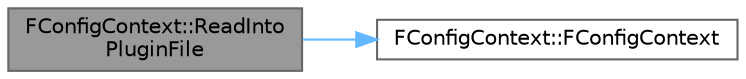 digraph "FConfigContext::ReadIntoPluginFile"
{
 // INTERACTIVE_SVG=YES
 // LATEX_PDF_SIZE
  bgcolor="transparent";
  edge [fontname=Helvetica,fontsize=10,labelfontname=Helvetica,labelfontsize=10];
  node [fontname=Helvetica,fontsize=10,shape=box,height=0.2,width=0.4];
  rankdir="LR";
  Node1 [id="Node000001",label="FConfigContext::ReadInto\lPluginFile",height=0.2,width=0.4,color="gray40", fillcolor="grey60", style="filled", fontcolor="black",tooltip="Create a context to read a plugin's ini file named for the plugin."];
  Node1 -> Node2 [id="edge1_Node000001_Node000002",color="steelblue1",style="solid",tooltip=" "];
  Node2 [id="Node000002",label="FConfigContext::FConfigContext",height=0.2,width=0.4,color="grey40", fillcolor="white", style="filled",URL="$d3/d39/classFConfigContext.html#ab0992d25953031ae4ec17a8f5457d52d",tooltip=" "];
}
